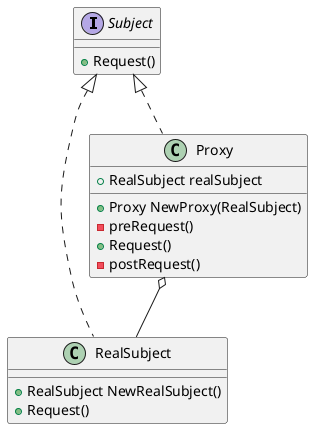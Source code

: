 @startuml
'https://plantuml.com/class-diagram

interface Subject {
+Request()
}

class RealSubject {
+RealSubject NewRealSubject()
+Request()
}

class Proxy {
+RealSubject realSubject
+Proxy NewProxy(RealSubject)
-preRequest()
+Request()
-postRequest()
}

Subject <|.. RealSubject
Subject <|.. Proxy
Proxy o-- RealSubject

@enduml
